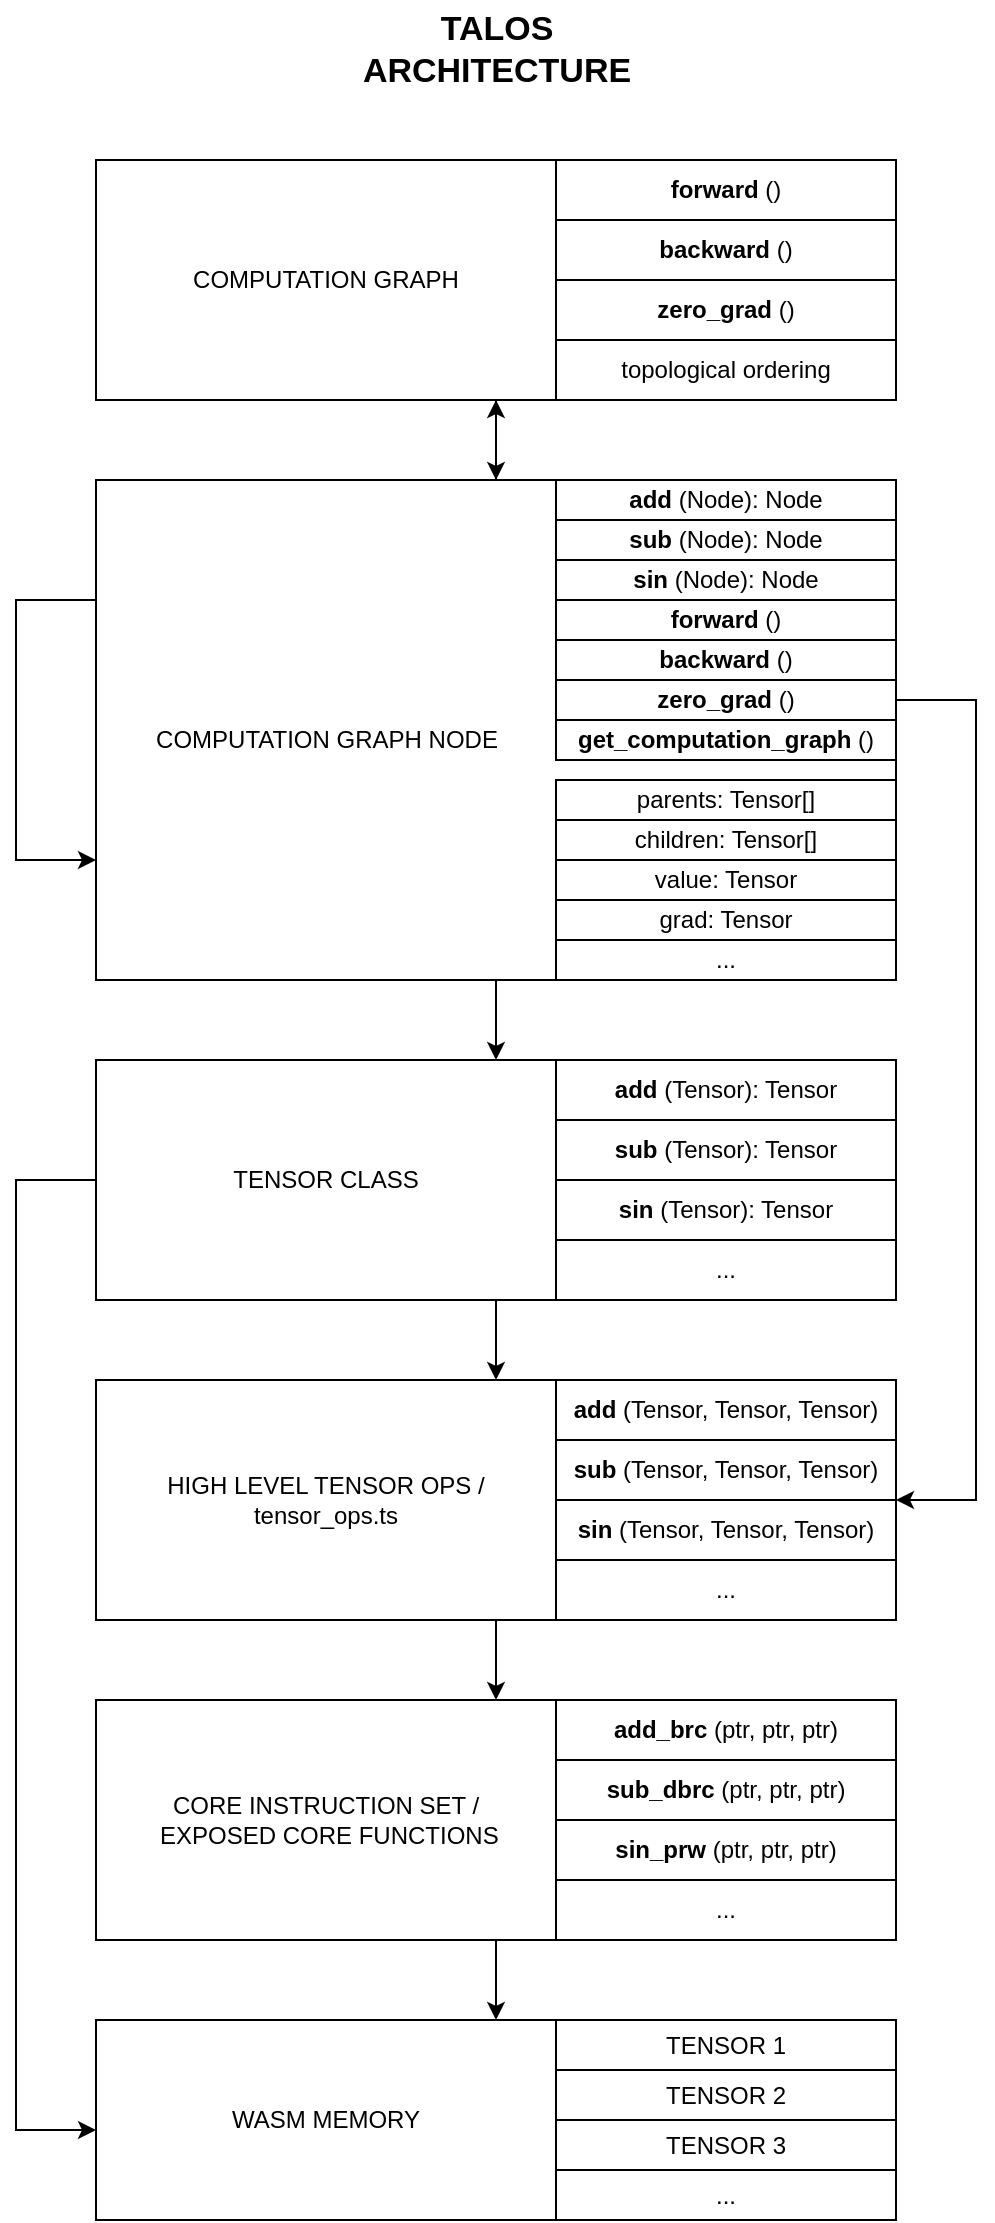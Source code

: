 <mxfile version="24.2.5" type="device">
  <diagram name="Page-1" id="Fftt6esGzNZoUhW7dj1o">
    <mxGraphModel dx="1434" dy="2063" grid="1" gridSize="10" guides="1" tooltips="1" connect="1" arrows="1" fold="1" page="1" pageScale="1" pageWidth="850" pageHeight="1100" math="0" shadow="0">
      <root>
        <mxCell id="0" />
        <mxCell id="1" parent="0" />
        <mxCell id="7CubaNInrMT3vl3HRSN6-16" style="edgeStyle=orthogonalEdgeStyle;rounded=0;orthogonalLoop=1;jettySize=auto;html=1;" edge="1" parent="1" source="7CubaNInrMT3vl3HRSN6-1" target="7CubaNInrMT3vl3HRSN6-26">
          <mxGeometry relative="1" as="geometry">
            <mxPoint x="400" y="680" as="targetPoint" />
            <Array as="points">
              <mxPoint x="480" y="720" />
              <mxPoint x="480" y="720" />
            </Array>
          </mxGeometry>
        </mxCell>
        <mxCell id="7CubaNInrMT3vl3HRSN6-1" value="" style="rounded=0;whiteSpace=wrap;html=1;" vertex="1" parent="1">
          <mxGeometry x="280" y="580" width="400" height="120" as="geometry" />
        </mxCell>
        <mxCell id="7CubaNInrMT3vl3HRSN6-4" style="edgeStyle=orthogonalEdgeStyle;rounded=0;orthogonalLoop=1;jettySize=auto;html=1;" edge="1" parent="1" source="7CubaNInrMT3vl3HRSN6-3" target="7CubaNInrMT3vl3HRSN6-1">
          <mxGeometry relative="1" as="geometry">
            <Array as="points">
              <mxPoint x="480" y="560" />
              <mxPoint x="480" y="560" />
            </Array>
          </mxGeometry>
        </mxCell>
        <mxCell id="7CubaNInrMT3vl3HRSN6-3" value="" style="rounded=0;whiteSpace=wrap;html=1;" vertex="1" parent="1">
          <mxGeometry x="280" y="420" width="400" height="120" as="geometry" />
        </mxCell>
        <mxCell id="7CubaNInrMT3vl3HRSN6-17" style="edgeStyle=orthogonalEdgeStyle;rounded=0;orthogonalLoop=1;jettySize=auto;html=1;" edge="1" parent="1" source="7CubaNInrMT3vl3HRSN6-9" target="7CubaNInrMT3vl3HRSN6-26">
          <mxGeometry relative="1" as="geometry">
            <mxPoint x="240" y="680" as="targetPoint" />
            <Array as="points">
              <mxPoint x="240" y="320" />
              <mxPoint x="240" y="795" />
            </Array>
          </mxGeometry>
        </mxCell>
        <mxCell id="7CubaNInrMT3vl3HRSN6-18" style="edgeStyle=orthogonalEdgeStyle;rounded=0;orthogonalLoop=1;jettySize=auto;html=1;" edge="1" parent="1" source="7CubaNInrMT3vl3HRSN6-9" target="7CubaNInrMT3vl3HRSN6-3">
          <mxGeometry relative="1" as="geometry">
            <Array as="points">
              <mxPoint x="480" y="400" />
              <mxPoint x="480" y="400" />
            </Array>
          </mxGeometry>
        </mxCell>
        <mxCell id="7CubaNInrMT3vl3HRSN6-9" value="" style="rounded=0;whiteSpace=wrap;html=1;" vertex="1" parent="1">
          <mxGeometry x="280" y="260" width="400" height="120" as="geometry" />
        </mxCell>
        <mxCell id="7CubaNInrMT3vl3HRSN6-22" style="edgeStyle=orthogonalEdgeStyle;rounded=0;orthogonalLoop=1;jettySize=auto;html=1;" edge="1" parent="1" source="7CubaNInrMT3vl3HRSN6-63" target="7CubaNInrMT3vl3HRSN6-9">
          <mxGeometry relative="1" as="geometry">
            <mxPoint x="440" y="200" as="sourcePoint" />
            <Array as="points">
              <mxPoint x="480" y="230" />
              <mxPoint x="480" y="230" />
            </Array>
          </mxGeometry>
        </mxCell>
        <mxCell id="7CubaNInrMT3vl3HRSN6-23" style="edgeStyle=orthogonalEdgeStyle;rounded=0;orthogonalLoop=1;jettySize=auto;html=1;" edge="1" parent="1" source="7CubaNInrMT3vl3HRSN6-63" target="7CubaNInrMT3vl3HRSN6-3">
          <mxGeometry relative="1" as="geometry">
            <mxPoint x="630" y="170" as="sourcePoint" />
            <Array as="points">
              <mxPoint x="720" y="80" />
              <mxPoint x="720" y="480" />
            </Array>
          </mxGeometry>
        </mxCell>
        <mxCell id="7CubaNInrMT3vl3HRSN6-72" style="edgeStyle=orthogonalEdgeStyle;rounded=0;orthogonalLoop=1;jettySize=auto;html=1;" edge="1" parent="1" source="7CubaNInrMT3vl3HRSN6-20" target="7CubaNInrMT3vl3HRSN6-63">
          <mxGeometry relative="1" as="geometry">
            <Array as="points">
              <mxPoint x="500" y="60" />
              <mxPoint x="500" y="60" />
            </Array>
          </mxGeometry>
        </mxCell>
        <mxCell id="7CubaNInrMT3vl3HRSN6-20" value="" style="rounded=0;whiteSpace=wrap;html=1;" vertex="1" parent="1">
          <mxGeometry x="280" y="-190" width="400" height="120" as="geometry" />
        </mxCell>
        <mxCell id="7CubaNInrMT3vl3HRSN6-26" value="" style="rounded=0;whiteSpace=wrap;html=1;" vertex="1" parent="1">
          <mxGeometry x="280" y="740" width="400" height="100" as="geometry" />
        </mxCell>
        <mxCell id="7CubaNInrMT3vl3HRSN6-27" value="WASM MEMORY" style="text;html=1;align=center;verticalAlign=middle;whiteSpace=wrap;rounded=0;" vertex="1" parent="1">
          <mxGeometry x="335" y="775" width="120" height="30" as="geometry" />
        </mxCell>
        <mxCell id="7CubaNInrMT3vl3HRSN6-28" value="TENSOR 1" style="html=1;whiteSpace=wrap;" vertex="1" parent="1">
          <mxGeometry x="510" y="740" width="170" height="25" as="geometry" />
        </mxCell>
        <mxCell id="7CubaNInrMT3vl3HRSN6-33" value="TENSOR 2" style="html=1;whiteSpace=wrap;" vertex="1" parent="1">
          <mxGeometry x="510" y="765" width="170" height="25" as="geometry" />
        </mxCell>
        <mxCell id="7CubaNInrMT3vl3HRSN6-35" value="..." style="html=1;whiteSpace=wrap;" vertex="1" parent="1">
          <mxGeometry x="510" y="815" width="170" height="25" as="geometry" />
        </mxCell>
        <mxCell id="7CubaNInrMT3vl3HRSN6-37" value="&lt;b&gt;add_brc&lt;/b&gt; (ptr, ptr, ptr)" style="rounded=0;whiteSpace=wrap;html=1;" vertex="1" parent="1">
          <mxGeometry x="510" y="580" width="170" height="30" as="geometry" />
        </mxCell>
        <mxCell id="7CubaNInrMT3vl3HRSN6-39" value="CORE INSTRUCTION SET /&lt;div&gt;&amp;nbsp;EXPOSED CORE FUNCTIONS&lt;/div&gt;" style="text;html=1;align=center;verticalAlign=middle;whiteSpace=wrap;rounded=0;" vertex="1" parent="1">
          <mxGeometry x="300" y="625" width="190" height="30" as="geometry" />
        </mxCell>
        <mxCell id="7CubaNInrMT3vl3HRSN6-40" value="&lt;b&gt;sub_dbrc&amp;nbsp;&lt;/b&gt;(ptr, ptr, ptr)" style="rounded=0;whiteSpace=wrap;html=1;" vertex="1" parent="1">
          <mxGeometry x="510" y="610" width="170" height="30" as="geometry" />
        </mxCell>
        <mxCell id="7CubaNInrMT3vl3HRSN6-41" value="&lt;b&gt;sin_prw&amp;nbsp;&lt;/b&gt;(ptr, ptr, ptr)" style="rounded=0;whiteSpace=wrap;html=1;" vertex="1" parent="1">
          <mxGeometry x="510" y="640" width="170" height="30" as="geometry" />
        </mxCell>
        <mxCell id="7CubaNInrMT3vl3HRSN6-42" value="..." style="rounded=0;whiteSpace=wrap;html=1;" vertex="1" parent="1">
          <mxGeometry x="510" y="670" width="170" height="30" as="geometry" />
        </mxCell>
        <mxCell id="7CubaNInrMT3vl3HRSN6-44" value="HIGH LEVEL TENSOR OPS /&lt;div&gt;tensor_ops.ts&lt;/div&gt;" style="text;html=1;align=center;verticalAlign=middle;whiteSpace=wrap;rounded=0;" vertex="1" parent="1">
          <mxGeometry x="280" y="465" width="230" height="30" as="geometry" />
        </mxCell>
        <mxCell id="7CubaNInrMT3vl3HRSN6-45" value="&lt;b&gt;add&lt;/b&gt; (Tensor, Tensor, Tensor)" style="rounded=0;whiteSpace=wrap;html=1;" vertex="1" parent="1">
          <mxGeometry x="510" y="420" width="170" height="30" as="geometry" />
        </mxCell>
        <mxCell id="7CubaNInrMT3vl3HRSN6-46" value="&lt;b&gt;sub&lt;/b&gt; (Tensor, Tensor, Tensor)" style="rounded=0;whiteSpace=wrap;html=1;" vertex="1" parent="1">
          <mxGeometry x="510" y="450" width="170" height="30" as="geometry" />
        </mxCell>
        <mxCell id="7CubaNInrMT3vl3HRSN6-48" value="&lt;b&gt;sin&amp;nbsp;&lt;/b&gt;(Tensor, Tensor, Tensor)" style="rounded=0;whiteSpace=wrap;html=1;" vertex="1" parent="1">
          <mxGeometry x="510" y="480" width="170" height="30" as="geometry" />
        </mxCell>
        <mxCell id="7CubaNInrMT3vl3HRSN6-49" value="..." style="rounded=0;whiteSpace=wrap;html=1;" vertex="1" parent="1">
          <mxGeometry x="510" y="510" width="170" height="30" as="geometry" />
        </mxCell>
        <mxCell id="7CubaNInrMT3vl3HRSN6-50" value="&lt;b&gt;add&lt;/b&gt; (Tensor): Tensor" style="rounded=0;whiteSpace=wrap;html=1;" vertex="1" parent="1">
          <mxGeometry x="510" y="260" width="170" height="30" as="geometry" />
        </mxCell>
        <mxCell id="7CubaNInrMT3vl3HRSN6-51" value="&lt;b&gt;sub&lt;/b&gt; (Tensor): Tensor" style="rounded=0;whiteSpace=wrap;html=1;" vertex="1" parent="1">
          <mxGeometry x="510" y="290" width="170" height="30" as="geometry" />
        </mxCell>
        <mxCell id="7CubaNInrMT3vl3HRSN6-52" value="&lt;b&gt;sin&lt;/b&gt; (Tensor): Tensor" style="rounded=0;whiteSpace=wrap;html=1;" vertex="1" parent="1">
          <mxGeometry x="510" y="320" width="170" height="30" as="geometry" />
        </mxCell>
        <mxCell id="7CubaNInrMT3vl3HRSN6-53" value="..." style="rounded=0;whiteSpace=wrap;html=1;" vertex="1" parent="1">
          <mxGeometry x="510" y="350" width="170" height="30" as="geometry" />
        </mxCell>
        <mxCell id="7CubaNInrMT3vl3HRSN6-54" value="TENSOR 3" style="html=1;whiteSpace=wrap;" vertex="1" parent="1">
          <mxGeometry x="510" y="790" width="170" height="25" as="geometry" />
        </mxCell>
        <mxCell id="7CubaNInrMT3vl3HRSN6-55" value="TENSOR CLASS" style="text;html=1;align=center;verticalAlign=middle;whiteSpace=wrap;rounded=0;" vertex="1" parent="1">
          <mxGeometry x="345" y="305" width="100" height="30" as="geometry" />
        </mxCell>
        <mxCell id="7CubaNInrMT3vl3HRSN6-88" style="edgeStyle=orthogonalEdgeStyle;rounded=0;orthogonalLoop=1;jettySize=auto;html=1;" edge="1" parent="1" source="7CubaNInrMT3vl3HRSN6-63" target="7CubaNInrMT3vl3HRSN6-20">
          <mxGeometry relative="1" as="geometry">
            <Array as="points">
              <mxPoint x="460" y="60" />
              <mxPoint x="460" y="60" />
            </Array>
          </mxGeometry>
        </mxCell>
        <mxCell id="7CubaNInrMT3vl3HRSN6-63" value="" style="rounded=0;whiteSpace=wrap;html=1;" vertex="1" parent="1">
          <mxGeometry x="280" y="-30" width="400" height="250" as="geometry" />
        </mxCell>
        <mxCell id="7CubaNInrMT3vl3HRSN6-64" value="&lt;b&gt;add&lt;/b&gt; (Node): Node" style="rounded=0;whiteSpace=wrap;html=1;" vertex="1" parent="1">
          <mxGeometry x="510" y="-30" width="170" height="20" as="geometry" />
        </mxCell>
        <mxCell id="7CubaNInrMT3vl3HRSN6-65" value="&lt;b&gt;sub&lt;/b&gt; (Node): Node" style="rounded=0;whiteSpace=wrap;html=1;" vertex="1" parent="1">
          <mxGeometry x="510" y="-10" width="170" height="20" as="geometry" />
        </mxCell>
        <mxCell id="7CubaNInrMT3vl3HRSN6-66" value="&lt;b&gt;sin&lt;/b&gt; (Node): Node" style="rounded=0;whiteSpace=wrap;html=1;" vertex="1" parent="1">
          <mxGeometry x="510" y="10" width="170" height="20" as="geometry" />
        </mxCell>
        <mxCell id="7CubaNInrMT3vl3HRSN6-67" value="..." style="rounded=0;whiteSpace=wrap;html=1;" vertex="1" parent="1">
          <mxGeometry x="510" y="200" width="170" height="20" as="geometry" />
        </mxCell>
        <mxCell id="7CubaNInrMT3vl3HRSN6-70" value="COMPUTATION GRAPH NODE" style="text;html=1;align=center;verticalAlign=middle;resizable=0;points=[];autosize=1;strokeColor=none;fillColor=none;" vertex="1" parent="1">
          <mxGeometry x="300" y="85" width="190" height="30" as="geometry" />
        </mxCell>
        <mxCell id="7CubaNInrMT3vl3HRSN6-71" style="edgeStyle=orthogonalEdgeStyle;rounded=0;orthogonalLoop=1;jettySize=auto;html=1;" edge="1" parent="1" source="7CubaNInrMT3vl3HRSN6-63" target="7CubaNInrMT3vl3HRSN6-63">
          <mxGeometry relative="1" as="geometry">
            <Array as="points">
              <mxPoint x="240" y="30" />
            </Array>
          </mxGeometry>
        </mxCell>
        <mxCell id="7CubaNInrMT3vl3HRSN6-80" value="COMPUTATION GRAPH" style="text;html=1;align=center;verticalAlign=middle;whiteSpace=wrap;rounded=0;" vertex="1" parent="1">
          <mxGeometry x="320" y="-145" width="150" height="30" as="geometry" />
        </mxCell>
        <mxCell id="7CubaNInrMT3vl3HRSN6-81" value="&lt;b&gt;forward &lt;/b&gt;()" style="rounded=0;whiteSpace=wrap;html=1;" vertex="1" parent="1">
          <mxGeometry x="510" y="-190" width="170" height="30" as="geometry" />
        </mxCell>
        <mxCell id="7CubaNInrMT3vl3HRSN6-82" value="&lt;b&gt;backward&lt;/b&gt;&amp;nbsp;()" style="rounded=0;whiteSpace=wrap;html=1;" vertex="1" parent="1">
          <mxGeometry x="510" y="-160" width="170" height="30" as="geometry" />
        </mxCell>
        <mxCell id="7CubaNInrMT3vl3HRSN6-83" value="&lt;b&gt;zero_grad &lt;/b&gt;()" style="rounded=0;whiteSpace=wrap;html=1;" vertex="1" parent="1">
          <mxGeometry x="510" y="-130" width="170" height="30" as="geometry" />
        </mxCell>
        <mxCell id="7CubaNInrMT3vl3HRSN6-84" value="topological ordering" style="rounded=0;whiteSpace=wrap;html=1;" vertex="1" parent="1">
          <mxGeometry x="510" y="-100" width="170" height="30" as="geometry" />
        </mxCell>
        <mxCell id="7CubaNInrMT3vl3HRSN6-85" value="&lt;b&gt;forward &lt;/b&gt;()" style="rounded=0;whiteSpace=wrap;html=1;" vertex="1" parent="1">
          <mxGeometry x="510" y="30" width="170" height="20" as="geometry" />
        </mxCell>
        <mxCell id="7CubaNInrMT3vl3HRSN6-86" value="&lt;b&gt;backward &lt;/b&gt;()" style="rounded=0;whiteSpace=wrap;html=1;" vertex="1" parent="1">
          <mxGeometry x="510" y="50" width="170" height="20" as="geometry" />
        </mxCell>
        <mxCell id="7CubaNInrMT3vl3HRSN6-87" value="&lt;b&gt;zero_grad&amp;nbsp;&lt;/b&gt;()" style="rounded=0;whiteSpace=wrap;html=1;" vertex="1" parent="1">
          <mxGeometry x="510" y="70" width="170" height="20" as="geometry" />
        </mxCell>
        <mxCell id="7CubaNInrMT3vl3HRSN6-89" value="&lt;b&gt;get_computation_graph &lt;/b&gt;()" style="rounded=0;whiteSpace=wrap;html=1;" vertex="1" parent="1">
          <mxGeometry x="510" y="90" width="170" height="20" as="geometry" />
        </mxCell>
        <mxCell id="7CubaNInrMT3vl3HRSN6-90" value="value: Tensor" style="rounded=0;whiteSpace=wrap;html=1;" vertex="1" parent="1">
          <mxGeometry x="510" y="160" width="170" height="20" as="geometry" />
        </mxCell>
        <mxCell id="7CubaNInrMT3vl3HRSN6-91" value="grad: Tensor" style="rounded=0;whiteSpace=wrap;html=1;" vertex="1" parent="1">
          <mxGeometry x="510" y="180" width="170" height="20" as="geometry" />
        </mxCell>
        <mxCell id="7CubaNInrMT3vl3HRSN6-93" value="parents: Tensor[]" style="rounded=0;whiteSpace=wrap;html=1;" vertex="1" parent="1">
          <mxGeometry x="510" y="120" width="170" height="20" as="geometry" />
        </mxCell>
        <mxCell id="7CubaNInrMT3vl3HRSN6-94" value="children: Tensor[]" style="rounded=0;whiteSpace=wrap;html=1;" vertex="1" parent="1">
          <mxGeometry x="510" y="140" width="170" height="20" as="geometry" />
        </mxCell>
        <mxCell id="7CubaNInrMT3vl3HRSN6-96" value="&lt;span style=&quot;font-size: 17px;&quot;&gt;&lt;b&gt;TALOS&lt;/b&gt;&lt;/span&gt;&lt;div&gt;&lt;span style=&quot;font-size: 17px;&quot;&gt;&lt;b&gt;ARCHITECTURE&lt;/b&gt;&lt;/span&gt;&lt;/div&gt;" style="text;html=1;align=center;verticalAlign=middle;resizable=0;points=[];autosize=1;strokeColor=none;fillColor=none;" vertex="1" parent="1">
          <mxGeometry x="400" y="-270" width="160" height="50" as="geometry" />
        </mxCell>
      </root>
    </mxGraphModel>
  </diagram>
</mxfile>
